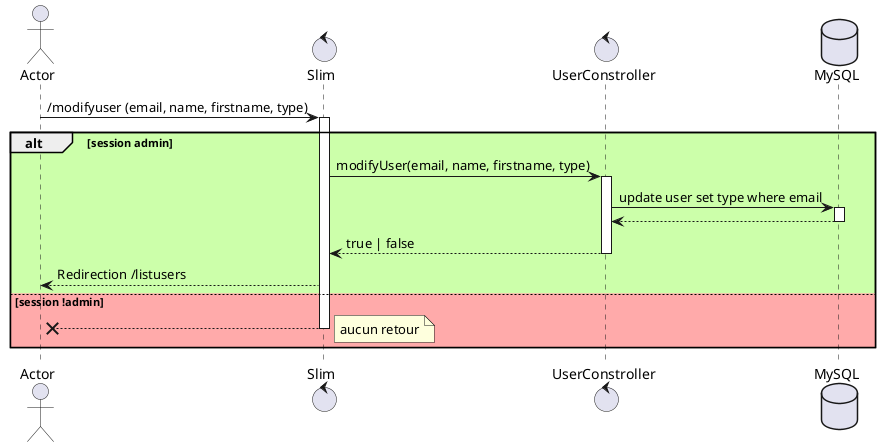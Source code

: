 @startuml POST
actor Actor as a
control Slim as s
control UserConstroller as uc
database MySQL as db

a -> s :/modifyuser (email, name, firstname, type)
activate s
alt  #ccffaa session admin
s -> uc :modifyUser(email, name, firstname, type)
activate uc
uc -> db :update user set type where email
activate db
db --> uc
deactivate db

uc --> s :true | false
deactivate uc
s --> a :Redirection /listusers
else  #ffaaaa session !admin
s -->x a
note right
aucun retour
end note
deactivate s
end

@enduml